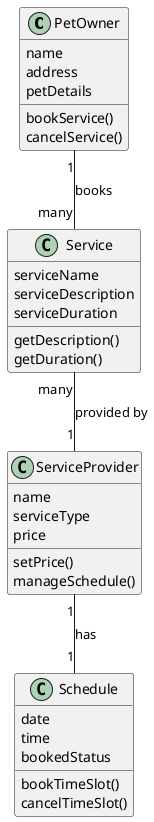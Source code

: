 @startuml

class PetOwner {
  name
  address
  petDetails
  bookService()
  cancelService()
}

class ServiceProvider {
  name
  serviceType
  price
  setPrice()
  manageSchedule()
}

class Service {
  serviceName
  serviceDescription
  serviceDuration
  getDescription()
  getDuration()
}

class Schedule {
  date
  time
  bookedStatus
  bookTimeSlot()
  cancelTimeSlot()
}

PetOwner "1" -- "many" Service : books
Service "many" -- "1" ServiceProvider : provided by
ServiceProvider "1" -- "1" Schedule : has

@enduml